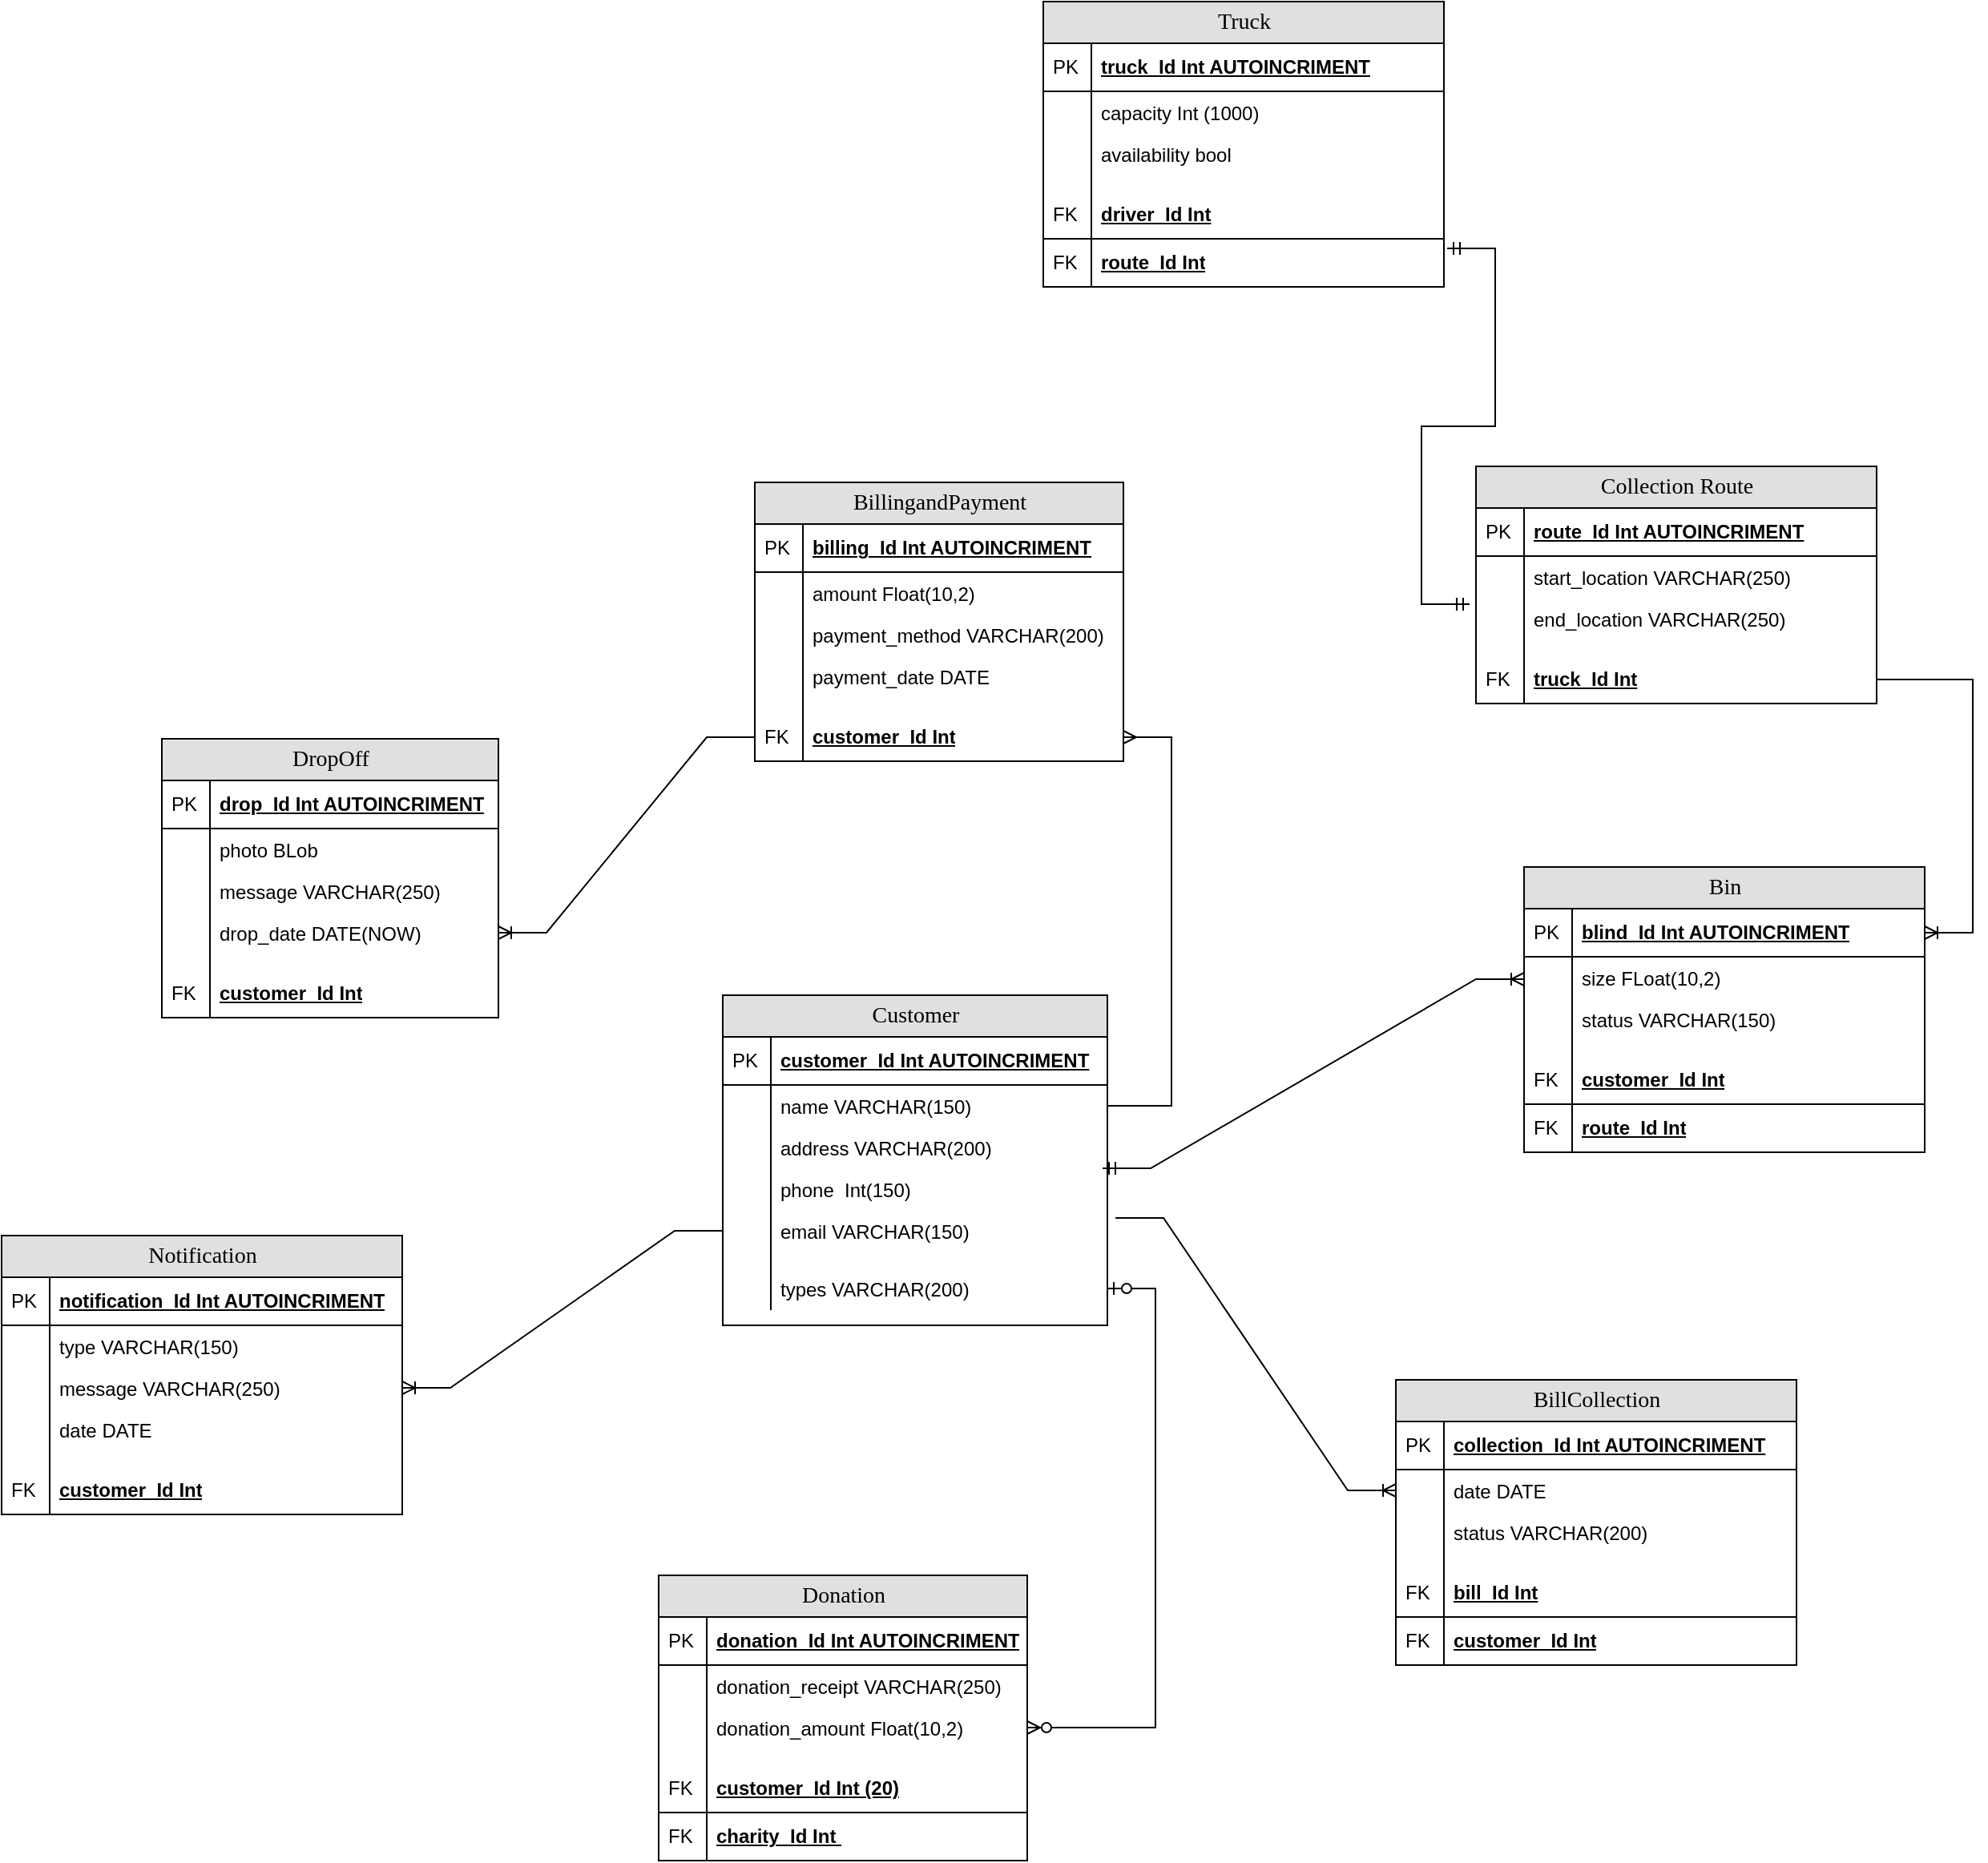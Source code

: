 <mxfile version="24.5.5" type="github">
  <diagram name="Page-1" id="e56a1550-8fbb-45ad-956c-1786394a9013">
    <mxGraphModel dx="552" dy="1240" grid="1" gridSize="10" guides="1" tooltips="1" connect="1" arrows="1" fold="1" page="1" pageScale="1" pageWidth="1100" pageHeight="850" background="none" math="0" shadow="0">
      <root>
        <mxCell id="0" />
        <mxCell id="1" parent="0" />
        <mxCell id="2e49270ec7c68f3f-8" value="Donation" style="swimlane;html=1;fontStyle=0;childLayout=stackLayout;horizontal=1;startSize=26;fillColor=#e0e0e0;horizontalStack=0;resizeParent=1;resizeLast=0;collapsible=1;marginBottom=0;swimlaneFillColor=#ffffff;align=center;rounded=0;shadow=0;comic=0;labelBackgroundColor=none;strokeWidth=1;fontFamily=Verdana;fontSize=14;swimlaneLine=1;" parent="1" vertex="1">
          <mxGeometry x="1140" y="512" width="230" height="178" as="geometry" />
        </mxCell>
        <mxCell id="2e49270ec7c68f3f-9" value="donation_Id Int AUTOINCRIMENT" style="shape=partialRectangle;top=0;left=0;right=0;bottom=1;html=1;align=left;verticalAlign=middle;fillColor=none;spacingLeft=34;spacingRight=4;whiteSpace=wrap;overflow=hidden;rotatable=0;points=[[0,0.5],[1,0.5]];portConstraint=eastwest;dropTarget=0;fontStyle=5;" parent="2e49270ec7c68f3f-8" vertex="1">
          <mxGeometry y="26" width="230" height="30" as="geometry" />
        </mxCell>
        <mxCell id="2e49270ec7c68f3f-10" value="PK" style="shape=partialRectangle;top=0;left=0;bottom=0;html=1;fillColor=none;align=left;verticalAlign=middle;spacingLeft=4;spacingRight=4;whiteSpace=wrap;overflow=hidden;rotatable=0;points=[];portConstraint=eastwest;part=1;" parent="2e49270ec7c68f3f-9" vertex="1" connectable="0">
          <mxGeometry width="30" height="30" as="geometry" />
        </mxCell>
        <mxCell id="2e49270ec7c68f3f-11" value="donation_receipt VARCHAR(250)" style="shape=partialRectangle;top=0;left=0;right=0;bottom=0;html=1;align=left;verticalAlign=top;fillColor=none;spacingLeft=34;spacingRight=4;whiteSpace=wrap;overflow=hidden;rotatable=0;points=[[0,0.5],[1,0.5]];portConstraint=eastwest;dropTarget=0;" parent="2e49270ec7c68f3f-8" vertex="1">
          <mxGeometry y="56" width="230" height="26" as="geometry" />
        </mxCell>
        <mxCell id="2e49270ec7c68f3f-12" value="" style="shape=partialRectangle;top=0;left=0;bottom=0;html=1;fillColor=none;align=left;verticalAlign=top;spacingLeft=4;spacingRight=4;whiteSpace=wrap;overflow=hidden;rotatable=0;points=[];portConstraint=eastwest;part=1;" parent="2e49270ec7c68f3f-11" vertex="1" connectable="0">
          <mxGeometry width="30" height="26" as="geometry" />
        </mxCell>
        <mxCell id="2e49270ec7c68f3f-13" value="donation_amount Float(10,2)" style="shape=partialRectangle;top=0;left=0;right=0;bottom=0;html=1;align=left;verticalAlign=top;fillColor=none;spacingLeft=34;spacingRight=4;whiteSpace=wrap;overflow=hidden;rotatable=0;points=[[0,0.5],[1,0.5]];portConstraint=eastwest;dropTarget=0;" parent="2e49270ec7c68f3f-8" vertex="1">
          <mxGeometry y="82" width="230" height="26" as="geometry" />
        </mxCell>
        <mxCell id="2e49270ec7c68f3f-14" value="" style="shape=partialRectangle;top=0;left=0;bottom=0;html=1;fillColor=none;align=left;verticalAlign=top;spacingLeft=4;spacingRight=4;whiteSpace=wrap;overflow=hidden;rotatable=0;points=[];portConstraint=eastwest;part=1;" parent="2e49270ec7c68f3f-13" vertex="1" connectable="0">
          <mxGeometry width="30" height="26" as="geometry" />
        </mxCell>
        <mxCell id="2e49270ec7c68f3f-17" value="" style="shape=partialRectangle;top=0;left=0;right=0;bottom=0;html=1;align=left;verticalAlign=top;fillColor=none;spacingLeft=34;spacingRight=4;whiteSpace=wrap;overflow=hidden;rotatable=0;points=[[0,0.5],[1,0.5]];portConstraint=eastwest;dropTarget=0;" parent="2e49270ec7c68f3f-8" vertex="1">
          <mxGeometry y="108" width="230" height="10" as="geometry" />
        </mxCell>
        <mxCell id="2e49270ec7c68f3f-18" value="" style="shape=partialRectangle;top=0;left=0;bottom=0;html=1;fillColor=none;align=left;verticalAlign=top;spacingLeft=4;spacingRight=4;whiteSpace=wrap;overflow=hidden;rotatable=0;points=[];portConstraint=eastwest;part=1;" parent="2e49270ec7c68f3f-17" vertex="1" connectable="0">
          <mxGeometry width="30" height="10" as="geometry" />
        </mxCell>
        <mxCell id="yM8S6Dph4zKpKta7Ny1I-1" value="customer_Id Int (20)" style="shape=partialRectangle;top=0;left=0;right=0;bottom=1;html=1;align=left;verticalAlign=middle;fillColor=none;spacingLeft=34;spacingRight=4;whiteSpace=wrap;overflow=hidden;rotatable=0;points=[[0,0.5],[1,0.5]];portConstraint=eastwest;dropTarget=0;fontStyle=5;" parent="2e49270ec7c68f3f-8" vertex="1">
          <mxGeometry y="118" width="230" height="30" as="geometry" />
        </mxCell>
        <mxCell id="yM8S6Dph4zKpKta7Ny1I-2" value="FK" style="shape=partialRectangle;top=0;left=0;bottom=0;html=1;fillColor=none;align=left;verticalAlign=middle;spacingLeft=4;spacingRight=4;whiteSpace=wrap;overflow=hidden;rotatable=0;points=[];portConstraint=eastwest;part=1;" parent="yM8S6Dph4zKpKta7Ny1I-1" vertex="1" connectable="0">
          <mxGeometry width="30" height="30" as="geometry" />
        </mxCell>
        <mxCell id="yM8S6Dph4zKpKta7Ny1I-3" value="charity_Id Int&amp;nbsp;" style="shape=partialRectangle;top=0;left=0;right=0;bottom=1;html=1;align=left;verticalAlign=middle;fillColor=none;spacingLeft=34;spacingRight=4;whiteSpace=wrap;overflow=hidden;rotatable=0;points=[[0,0.5],[1,0.5]];portConstraint=eastwest;dropTarget=0;fontStyle=5;" parent="2e49270ec7c68f3f-8" vertex="1">
          <mxGeometry y="148" width="230" height="30" as="geometry" />
        </mxCell>
        <mxCell id="yM8S6Dph4zKpKta7Ny1I-4" value="FK" style="shape=partialRectangle;top=0;left=0;bottom=0;html=1;fillColor=none;align=left;verticalAlign=middle;spacingLeft=4;spacingRight=4;whiteSpace=wrap;overflow=hidden;rotatable=0;points=[];portConstraint=eastwest;part=1;" parent="yM8S6Dph4zKpKta7Ny1I-3" vertex="1" connectable="0">
          <mxGeometry width="30" height="30" as="geometry" />
        </mxCell>
        <mxCell id="yM8S6Dph4zKpKta7Ny1I-20" value="Customer" style="swimlane;html=1;fontStyle=0;childLayout=stackLayout;horizontal=1;startSize=26;fillColor=#e0e0e0;horizontalStack=0;resizeParent=1;resizeLast=0;collapsible=1;marginBottom=0;swimlaneFillColor=#ffffff;align=center;rounded=0;shadow=0;comic=0;labelBackgroundColor=none;strokeWidth=1;fontFamily=Verdana;fontSize=14;swimlaneLine=1;" parent="1" vertex="1">
          <mxGeometry x="1180" y="150" width="240" height="206" as="geometry" />
        </mxCell>
        <mxCell id="yM8S6Dph4zKpKta7Ny1I-21" value="customer_Id Int AUTOINCRIMENT" style="shape=partialRectangle;top=0;left=0;right=0;bottom=1;html=1;align=left;verticalAlign=middle;fillColor=none;spacingLeft=34;spacingRight=4;whiteSpace=wrap;overflow=hidden;rotatable=0;points=[[0,0.5],[1,0.5]];portConstraint=eastwest;dropTarget=0;fontStyle=5;" parent="yM8S6Dph4zKpKta7Ny1I-20" vertex="1">
          <mxGeometry y="26" width="240" height="30" as="geometry" />
        </mxCell>
        <mxCell id="yM8S6Dph4zKpKta7Ny1I-22" value="PK" style="shape=partialRectangle;top=0;left=0;bottom=0;html=1;fillColor=none;align=left;verticalAlign=middle;spacingLeft=4;spacingRight=4;whiteSpace=wrap;overflow=hidden;rotatable=0;points=[];portConstraint=eastwest;part=1;" parent="yM8S6Dph4zKpKta7Ny1I-21" vertex="1" connectable="0">
          <mxGeometry width="30" height="30" as="geometry" />
        </mxCell>
        <mxCell id="yM8S6Dph4zKpKta7Ny1I-23" value="name VARCHAR(150)" style="shape=partialRectangle;top=0;left=0;right=0;bottom=0;html=1;align=left;verticalAlign=top;fillColor=none;spacingLeft=34;spacingRight=4;whiteSpace=wrap;overflow=hidden;rotatable=0;points=[[0,0.5],[1,0.5]];portConstraint=eastwest;dropTarget=0;" parent="yM8S6Dph4zKpKta7Ny1I-20" vertex="1">
          <mxGeometry y="56" width="240" height="26" as="geometry" />
        </mxCell>
        <mxCell id="yM8S6Dph4zKpKta7Ny1I-24" value="" style="shape=partialRectangle;top=0;left=0;bottom=0;html=1;fillColor=none;align=left;verticalAlign=top;spacingLeft=4;spacingRight=4;whiteSpace=wrap;overflow=hidden;rotatable=0;points=[];portConstraint=eastwest;part=1;" parent="yM8S6Dph4zKpKta7Ny1I-23" vertex="1" connectable="0">
          <mxGeometry width="30" height="26" as="geometry" />
        </mxCell>
        <mxCell id="yM8S6Dph4zKpKta7Ny1I-25" value="address VARCHAR(200)" style="shape=partialRectangle;top=0;left=0;right=0;bottom=0;html=1;align=left;verticalAlign=top;fillColor=none;spacingLeft=34;spacingRight=4;whiteSpace=wrap;overflow=hidden;rotatable=0;points=[[0,0.5],[1,0.5]];portConstraint=eastwest;dropTarget=0;" parent="yM8S6Dph4zKpKta7Ny1I-20" vertex="1">
          <mxGeometry y="82" width="240" height="26" as="geometry" />
        </mxCell>
        <mxCell id="yM8S6Dph4zKpKta7Ny1I-26" value="" style="shape=partialRectangle;top=0;left=0;bottom=0;html=1;fillColor=none;align=left;verticalAlign=top;spacingLeft=4;spacingRight=4;whiteSpace=wrap;overflow=hidden;rotatable=0;points=[];portConstraint=eastwest;part=1;" parent="yM8S6Dph4zKpKta7Ny1I-25" vertex="1" connectable="0">
          <mxGeometry width="30" height="26" as="geometry" />
        </mxCell>
        <mxCell id="yM8S6Dph4zKpKta7Ny1I-33" value="phone&amp;nbsp; Int(150)" style="shape=partialRectangle;top=0;left=0;right=0;bottom=0;html=1;align=left;verticalAlign=top;fillColor=none;spacingLeft=34;spacingRight=4;whiteSpace=wrap;overflow=hidden;rotatable=0;points=[[0,0.5],[1,0.5]];portConstraint=eastwest;dropTarget=0;" parent="yM8S6Dph4zKpKta7Ny1I-20" vertex="1">
          <mxGeometry y="108" width="240" height="26" as="geometry" />
        </mxCell>
        <mxCell id="yM8S6Dph4zKpKta7Ny1I-34" value="" style="shape=partialRectangle;top=0;left=0;bottom=0;html=1;fillColor=none;align=left;verticalAlign=top;spacingLeft=4;spacingRight=4;whiteSpace=wrap;overflow=hidden;rotatable=0;points=[];portConstraint=eastwest;part=1;" parent="yM8S6Dph4zKpKta7Ny1I-33" vertex="1" connectable="0">
          <mxGeometry width="30" height="26" as="geometry" />
        </mxCell>
        <mxCell id="yM8S6Dph4zKpKta7Ny1I-35" value="email VARCHAR(150)" style="shape=partialRectangle;top=0;left=0;right=0;bottom=0;html=1;align=left;verticalAlign=top;fillColor=none;spacingLeft=34;spacingRight=4;whiteSpace=wrap;overflow=hidden;rotatable=0;points=[[0,0.5],[1,0.5]];portConstraint=eastwest;dropTarget=0;" parent="yM8S6Dph4zKpKta7Ny1I-20" vertex="1">
          <mxGeometry y="134" width="240" height="26" as="geometry" />
        </mxCell>
        <mxCell id="yM8S6Dph4zKpKta7Ny1I-36" value="" style="shape=partialRectangle;top=0;left=0;bottom=0;html=1;fillColor=none;align=left;verticalAlign=top;spacingLeft=4;spacingRight=4;whiteSpace=wrap;overflow=hidden;rotatable=0;points=[];portConstraint=eastwest;part=1;" parent="yM8S6Dph4zKpKta7Ny1I-35" vertex="1" connectable="0">
          <mxGeometry width="30" height="26" as="geometry" />
        </mxCell>
        <mxCell id="yM8S6Dph4zKpKta7Ny1I-27" value="" style="shape=partialRectangle;top=0;left=0;right=0;bottom=0;html=1;align=left;verticalAlign=top;fillColor=none;spacingLeft=34;spacingRight=4;whiteSpace=wrap;overflow=hidden;rotatable=0;points=[[0,0.5],[1,0.5]];portConstraint=eastwest;dropTarget=0;" parent="yM8S6Dph4zKpKta7Ny1I-20" vertex="1">
          <mxGeometry y="160" width="240" height="10" as="geometry" />
        </mxCell>
        <mxCell id="yM8S6Dph4zKpKta7Ny1I-28" value="" style="shape=partialRectangle;top=0;left=0;bottom=0;html=1;fillColor=none;align=left;verticalAlign=top;spacingLeft=4;spacingRight=4;whiteSpace=wrap;overflow=hidden;rotatable=0;points=[];portConstraint=eastwest;part=1;" parent="yM8S6Dph4zKpKta7Ny1I-27" vertex="1" connectable="0">
          <mxGeometry width="30" height="10" as="geometry" />
        </mxCell>
        <mxCell id="yM8S6Dph4zKpKta7Ny1I-37" value="types VARCHAR(200)" style="shape=partialRectangle;top=0;left=0;right=0;bottom=0;html=1;align=left;verticalAlign=top;fillColor=none;spacingLeft=34;spacingRight=4;whiteSpace=wrap;overflow=hidden;rotatable=0;points=[[0,0.5],[1,0.5]];portConstraint=eastwest;dropTarget=0;" parent="yM8S6Dph4zKpKta7Ny1I-20" vertex="1">
          <mxGeometry y="170" width="240" height="26" as="geometry" />
        </mxCell>
        <mxCell id="yM8S6Dph4zKpKta7Ny1I-38" value="" style="shape=partialRectangle;top=0;left=0;bottom=0;html=1;fillColor=none;align=left;verticalAlign=top;spacingLeft=4;spacingRight=4;whiteSpace=wrap;overflow=hidden;rotatable=0;points=[];portConstraint=eastwest;part=1;" parent="yM8S6Dph4zKpKta7Ny1I-37" vertex="1" connectable="0">
          <mxGeometry width="30" height="26" as="geometry" />
        </mxCell>
        <mxCell id="yM8S6Dph4zKpKta7Ny1I-39" value="Collection Route" style="swimlane;html=1;fontStyle=0;childLayout=stackLayout;horizontal=1;startSize=26;fillColor=#e0e0e0;horizontalStack=0;resizeParent=1;resizeLast=0;collapsible=1;marginBottom=0;swimlaneFillColor=#ffffff;align=center;rounded=0;shadow=0;comic=0;labelBackgroundColor=none;strokeWidth=1;fontFamily=Verdana;fontSize=14;swimlaneLine=1;" parent="1" vertex="1">
          <mxGeometry x="1650" y="-180" width="250" height="148" as="geometry" />
        </mxCell>
        <mxCell id="yM8S6Dph4zKpKta7Ny1I-40" value="route_Id Int AUTOINCRIMENT" style="shape=partialRectangle;top=0;left=0;right=0;bottom=1;html=1;align=left;verticalAlign=middle;fillColor=none;spacingLeft=34;spacingRight=4;whiteSpace=wrap;overflow=hidden;rotatable=0;points=[[0,0.5],[1,0.5]];portConstraint=eastwest;dropTarget=0;fontStyle=5;" parent="yM8S6Dph4zKpKta7Ny1I-39" vertex="1">
          <mxGeometry y="26" width="250" height="30" as="geometry" />
        </mxCell>
        <mxCell id="yM8S6Dph4zKpKta7Ny1I-41" value="PK" style="shape=partialRectangle;top=0;left=0;bottom=0;html=1;fillColor=none;align=left;verticalAlign=middle;spacingLeft=4;spacingRight=4;whiteSpace=wrap;overflow=hidden;rotatable=0;points=[];portConstraint=eastwest;part=1;" parent="yM8S6Dph4zKpKta7Ny1I-40" vertex="1" connectable="0">
          <mxGeometry width="30" height="30" as="geometry" />
        </mxCell>
        <mxCell id="yM8S6Dph4zKpKta7Ny1I-42" value="start_location VARCHAR(250)" style="shape=partialRectangle;top=0;left=0;right=0;bottom=0;html=1;align=left;verticalAlign=top;fillColor=none;spacingLeft=34;spacingRight=4;whiteSpace=wrap;overflow=hidden;rotatable=0;points=[[0,0.5],[1,0.5]];portConstraint=eastwest;dropTarget=0;" parent="yM8S6Dph4zKpKta7Ny1I-39" vertex="1">
          <mxGeometry y="56" width="250" height="26" as="geometry" />
        </mxCell>
        <mxCell id="yM8S6Dph4zKpKta7Ny1I-43" value="" style="shape=partialRectangle;top=0;left=0;bottom=0;html=1;fillColor=none;align=left;verticalAlign=top;spacingLeft=4;spacingRight=4;whiteSpace=wrap;overflow=hidden;rotatable=0;points=[];portConstraint=eastwest;part=1;" parent="yM8S6Dph4zKpKta7Ny1I-42" vertex="1" connectable="0">
          <mxGeometry width="30" height="26" as="geometry" />
        </mxCell>
        <mxCell id="yM8S6Dph4zKpKta7Ny1I-44" value="end_location VARCHAR(250)" style="shape=partialRectangle;top=0;left=0;right=0;bottom=0;html=1;align=left;verticalAlign=top;fillColor=none;spacingLeft=34;spacingRight=4;whiteSpace=wrap;overflow=hidden;rotatable=0;points=[[0,0.5],[1,0.5]];portConstraint=eastwest;dropTarget=0;" parent="yM8S6Dph4zKpKta7Ny1I-39" vertex="1">
          <mxGeometry y="82" width="250" height="26" as="geometry" />
        </mxCell>
        <mxCell id="yM8S6Dph4zKpKta7Ny1I-45" value="" style="shape=partialRectangle;top=0;left=0;bottom=0;html=1;fillColor=none;align=left;verticalAlign=top;spacingLeft=4;spacingRight=4;whiteSpace=wrap;overflow=hidden;rotatable=0;points=[];portConstraint=eastwest;part=1;" parent="yM8S6Dph4zKpKta7Ny1I-44" vertex="1" connectable="0">
          <mxGeometry width="30" height="26" as="geometry" />
        </mxCell>
        <mxCell id="yM8S6Dph4zKpKta7Ny1I-50" value="" style="shape=partialRectangle;top=0;left=0;right=0;bottom=0;html=1;align=left;verticalAlign=top;fillColor=none;spacingLeft=34;spacingRight=4;whiteSpace=wrap;overflow=hidden;rotatable=0;points=[[0,0.5],[1,0.5]];portConstraint=eastwest;dropTarget=0;" parent="yM8S6Dph4zKpKta7Ny1I-39" vertex="1">
          <mxGeometry y="108" width="250" height="10" as="geometry" />
        </mxCell>
        <mxCell id="yM8S6Dph4zKpKta7Ny1I-51" value="" style="shape=partialRectangle;top=0;left=0;bottom=0;html=1;fillColor=none;align=left;verticalAlign=top;spacingLeft=4;spacingRight=4;whiteSpace=wrap;overflow=hidden;rotatable=0;points=[];portConstraint=eastwest;part=1;" parent="yM8S6Dph4zKpKta7Ny1I-50" vertex="1" connectable="0">
          <mxGeometry width="30" height="10" as="geometry" />
        </mxCell>
        <mxCell id="yM8S6Dph4zKpKta7Ny1I-54" value="truck_Id Int" style="shape=partialRectangle;top=0;left=0;right=0;bottom=1;html=1;align=left;verticalAlign=middle;fillColor=none;spacingLeft=34;spacingRight=4;whiteSpace=wrap;overflow=hidden;rotatable=0;points=[[0,0.5],[1,0.5]];portConstraint=eastwest;dropTarget=0;fontStyle=5;" parent="yM8S6Dph4zKpKta7Ny1I-39" vertex="1">
          <mxGeometry y="118" width="250" height="30" as="geometry" />
        </mxCell>
        <mxCell id="yM8S6Dph4zKpKta7Ny1I-55" value="FK" style="shape=partialRectangle;top=0;left=0;bottom=0;html=1;fillColor=none;align=left;verticalAlign=middle;spacingLeft=4;spacingRight=4;whiteSpace=wrap;overflow=hidden;rotatable=0;points=[];portConstraint=eastwest;part=1;" parent="yM8S6Dph4zKpKta7Ny1I-54" vertex="1" connectable="0">
          <mxGeometry width="30" height="30" as="geometry" />
        </mxCell>
        <mxCell id="yM8S6Dph4zKpKta7Ny1I-56" value="Truck" style="swimlane;html=1;fontStyle=0;childLayout=stackLayout;horizontal=1;startSize=26;fillColor=#e0e0e0;horizontalStack=0;resizeParent=1;resizeLast=0;collapsible=1;marginBottom=0;swimlaneFillColor=#ffffff;align=center;rounded=0;shadow=0;comic=0;labelBackgroundColor=none;strokeWidth=1;fontFamily=Verdana;fontSize=14;swimlaneLine=1;" parent="1" vertex="1">
          <mxGeometry x="1380" y="-470" width="250" height="178" as="geometry" />
        </mxCell>
        <mxCell id="yM8S6Dph4zKpKta7Ny1I-57" value="truck_Id Int AUTOINCRIMENT" style="shape=partialRectangle;top=0;left=0;right=0;bottom=1;html=1;align=left;verticalAlign=middle;fillColor=none;spacingLeft=34;spacingRight=4;whiteSpace=wrap;overflow=hidden;rotatable=0;points=[[0,0.5],[1,0.5]];portConstraint=eastwest;dropTarget=0;fontStyle=5;" parent="yM8S6Dph4zKpKta7Ny1I-56" vertex="1">
          <mxGeometry y="26" width="250" height="30" as="geometry" />
        </mxCell>
        <mxCell id="yM8S6Dph4zKpKta7Ny1I-58" value="PK" style="shape=partialRectangle;top=0;left=0;bottom=0;html=1;fillColor=none;align=left;verticalAlign=middle;spacingLeft=4;spacingRight=4;whiteSpace=wrap;overflow=hidden;rotatable=0;points=[];portConstraint=eastwest;part=1;" parent="yM8S6Dph4zKpKta7Ny1I-57" vertex="1" connectable="0">
          <mxGeometry width="30" height="30" as="geometry" />
        </mxCell>
        <mxCell id="yM8S6Dph4zKpKta7Ny1I-59" value="capacity Int (1000)" style="shape=partialRectangle;top=0;left=0;right=0;bottom=0;html=1;align=left;verticalAlign=top;fillColor=none;spacingLeft=34;spacingRight=4;whiteSpace=wrap;overflow=hidden;rotatable=0;points=[[0,0.5],[1,0.5]];portConstraint=eastwest;dropTarget=0;" parent="yM8S6Dph4zKpKta7Ny1I-56" vertex="1">
          <mxGeometry y="56" width="250" height="26" as="geometry" />
        </mxCell>
        <mxCell id="yM8S6Dph4zKpKta7Ny1I-60" value="" style="shape=partialRectangle;top=0;left=0;bottom=0;html=1;fillColor=none;align=left;verticalAlign=top;spacingLeft=4;spacingRight=4;whiteSpace=wrap;overflow=hidden;rotatable=0;points=[];portConstraint=eastwest;part=1;" parent="yM8S6Dph4zKpKta7Ny1I-59" vertex="1" connectable="0">
          <mxGeometry width="30" height="26" as="geometry" />
        </mxCell>
        <mxCell id="yM8S6Dph4zKpKta7Ny1I-61" value="availability bool" style="shape=partialRectangle;top=0;left=0;right=0;bottom=0;html=1;align=left;verticalAlign=top;fillColor=none;spacingLeft=34;spacingRight=4;whiteSpace=wrap;overflow=hidden;rotatable=0;points=[[0,0.5],[1,0.5]];portConstraint=eastwest;dropTarget=0;" parent="yM8S6Dph4zKpKta7Ny1I-56" vertex="1">
          <mxGeometry y="82" width="250" height="26" as="geometry" />
        </mxCell>
        <mxCell id="yM8S6Dph4zKpKta7Ny1I-62" value="" style="shape=partialRectangle;top=0;left=0;bottom=0;html=1;fillColor=none;align=left;verticalAlign=top;spacingLeft=4;spacingRight=4;whiteSpace=wrap;overflow=hidden;rotatable=0;points=[];portConstraint=eastwest;part=1;" parent="yM8S6Dph4zKpKta7Ny1I-61" vertex="1" connectable="0">
          <mxGeometry width="30" height="26" as="geometry" />
        </mxCell>
        <mxCell id="yM8S6Dph4zKpKta7Ny1I-67" value="" style="shape=partialRectangle;top=0;left=0;right=0;bottom=0;html=1;align=left;verticalAlign=top;fillColor=none;spacingLeft=34;spacingRight=4;whiteSpace=wrap;overflow=hidden;rotatable=0;points=[[0,0.5],[1,0.5]];portConstraint=eastwest;dropTarget=0;" parent="yM8S6Dph4zKpKta7Ny1I-56" vertex="1">
          <mxGeometry y="108" width="250" height="10" as="geometry" />
        </mxCell>
        <mxCell id="yM8S6Dph4zKpKta7Ny1I-68" value="" style="shape=partialRectangle;top=0;left=0;bottom=0;html=1;fillColor=none;align=left;verticalAlign=top;spacingLeft=4;spacingRight=4;whiteSpace=wrap;overflow=hidden;rotatable=0;points=[];portConstraint=eastwest;part=1;" parent="yM8S6Dph4zKpKta7Ny1I-67" vertex="1" connectable="0">
          <mxGeometry width="30" height="10" as="geometry" />
        </mxCell>
        <mxCell id="yM8S6Dph4zKpKta7Ny1I-71" value="driver_Id Int" style="shape=partialRectangle;top=0;left=0;right=0;bottom=1;html=1;align=left;verticalAlign=middle;fillColor=none;spacingLeft=34;spacingRight=4;whiteSpace=wrap;overflow=hidden;rotatable=0;points=[[0,0.5],[1,0.5]];portConstraint=eastwest;dropTarget=0;fontStyle=5;" parent="yM8S6Dph4zKpKta7Ny1I-56" vertex="1">
          <mxGeometry y="118" width="250" height="30" as="geometry" />
        </mxCell>
        <mxCell id="yM8S6Dph4zKpKta7Ny1I-72" value="FK" style="shape=partialRectangle;top=0;left=0;bottom=0;html=1;fillColor=none;align=left;verticalAlign=middle;spacingLeft=4;spacingRight=4;whiteSpace=wrap;overflow=hidden;rotatable=0;points=[];portConstraint=eastwest;part=1;" parent="yM8S6Dph4zKpKta7Ny1I-71" vertex="1" connectable="0">
          <mxGeometry width="30" height="30" as="geometry" />
        </mxCell>
        <mxCell id="yM8S6Dph4zKpKta7Ny1I-73" value="route_Id Int" style="shape=partialRectangle;top=0;left=0;right=0;bottom=1;html=1;align=left;verticalAlign=middle;fillColor=none;spacingLeft=34;spacingRight=4;whiteSpace=wrap;overflow=hidden;rotatable=0;points=[[0,0.5],[1,0.5]];portConstraint=eastwest;dropTarget=0;fontStyle=5;" parent="yM8S6Dph4zKpKta7Ny1I-56" vertex="1">
          <mxGeometry y="148" width="250" height="30" as="geometry" />
        </mxCell>
        <mxCell id="yM8S6Dph4zKpKta7Ny1I-74" value="FK" style="shape=partialRectangle;top=0;left=0;bottom=0;html=1;fillColor=none;align=left;verticalAlign=middle;spacingLeft=4;spacingRight=4;whiteSpace=wrap;overflow=hidden;rotatable=0;points=[];portConstraint=eastwest;part=1;" parent="yM8S6Dph4zKpKta7Ny1I-73" vertex="1" connectable="0">
          <mxGeometry width="30" height="30" as="geometry" />
        </mxCell>
        <mxCell id="yM8S6Dph4zKpKta7Ny1I-75" value="DropOff" style="swimlane;html=1;fontStyle=0;childLayout=stackLayout;horizontal=1;startSize=26;fillColor=#e0e0e0;horizontalStack=0;resizeParent=1;resizeLast=0;collapsible=1;marginBottom=0;swimlaneFillColor=#ffffff;align=center;rounded=0;shadow=0;comic=0;labelBackgroundColor=none;strokeWidth=1;fontFamily=Verdana;fontSize=14;swimlaneLine=1;" parent="1" vertex="1">
          <mxGeometry x="830" y="-10" width="210" height="174" as="geometry" />
        </mxCell>
        <mxCell id="yM8S6Dph4zKpKta7Ny1I-76" value="drop_Id Int AUTOINCRIMENT" style="shape=partialRectangle;top=0;left=0;right=0;bottom=1;html=1;align=left;verticalAlign=middle;fillColor=none;spacingLeft=34;spacingRight=4;whiteSpace=wrap;overflow=hidden;rotatable=0;points=[[0,0.5],[1,0.5]];portConstraint=eastwest;dropTarget=0;fontStyle=5;" parent="yM8S6Dph4zKpKta7Ny1I-75" vertex="1">
          <mxGeometry y="26" width="210" height="30" as="geometry" />
        </mxCell>
        <mxCell id="yM8S6Dph4zKpKta7Ny1I-77" value="PK" style="shape=partialRectangle;top=0;left=0;bottom=0;html=1;fillColor=none;align=left;verticalAlign=middle;spacingLeft=4;spacingRight=4;whiteSpace=wrap;overflow=hidden;rotatable=0;points=[];portConstraint=eastwest;part=1;" parent="yM8S6Dph4zKpKta7Ny1I-76" vertex="1" connectable="0">
          <mxGeometry width="30" height="30" as="geometry" />
        </mxCell>
        <mxCell id="yM8S6Dph4zKpKta7Ny1I-78" value="photo BLob" style="shape=partialRectangle;top=0;left=0;right=0;bottom=0;html=1;align=left;verticalAlign=top;fillColor=none;spacingLeft=34;spacingRight=4;whiteSpace=wrap;overflow=hidden;rotatable=0;points=[[0,0.5],[1,0.5]];portConstraint=eastwest;dropTarget=0;" parent="yM8S6Dph4zKpKta7Ny1I-75" vertex="1">
          <mxGeometry y="56" width="210" height="26" as="geometry" />
        </mxCell>
        <mxCell id="yM8S6Dph4zKpKta7Ny1I-79" value="" style="shape=partialRectangle;top=0;left=0;bottom=0;html=1;fillColor=none;align=left;verticalAlign=top;spacingLeft=4;spacingRight=4;whiteSpace=wrap;overflow=hidden;rotatable=0;points=[];portConstraint=eastwest;part=1;" parent="yM8S6Dph4zKpKta7Ny1I-78" vertex="1" connectable="0">
          <mxGeometry width="30" height="26" as="geometry" />
        </mxCell>
        <mxCell id="yM8S6Dph4zKpKta7Ny1I-80" value="message VARCHAR(250)" style="shape=partialRectangle;top=0;left=0;right=0;bottom=0;html=1;align=left;verticalAlign=top;fillColor=none;spacingLeft=34;spacingRight=4;whiteSpace=wrap;overflow=hidden;rotatable=0;points=[[0,0.5],[1,0.5]];portConstraint=eastwest;dropTarget=0;" parent="yM8S6Dph4zKpKta7Ny1I-75" vertex="1">
          <mxGeometry y="82" width="210" height="26" as="geometry" />
        </mxCell>
        <mxCell id="yM8S6Dph4zKpKta7Ny1I-81" value="" style="shape=partialRectangle;top=0;left=0;bottom=0;html=1;fillColor=none;align=left;verticalAlign=top;spacingLeft=4;spacingRight=4;whiteSpace=wrap;overflow=hidden;rotatable=0;points=[];portConstraint=eastwest;part=1;" parent="yM8S6Dph4zKpKta7Ny1I-80" vertex="1" connectable="0">
          <mxGeometry width="30" height="26" as="geometry" />
        </mxCell>
        <mxCell id="yM8S6Dph4zKpKta7Ny1I-88" value="drop_date DATE(NOW)" style="shape=partialRectangle;top=0;left=0;right=0;bottom=0;html=1;align=left;verticalAlign=top;fillColor=none;spacingLeft=34;spacingRight=4;whiteSpace=wrap;overflow=hidden;rotatable=0;points=[[0,0.5],[1,0.5]];portConstraint=eastwest;dropTarget=0;" parent="yM8S6Dph4zKpKta7Ny1I-75" vertex="1">
          <mxGeometry y="108" width="210" height="26" as="geometry" />
        </mxCell>
        <mxCell id="yM8S6Dph4zKpKta7Ny1I-89" value="" style="shape=partialRectangle;top=0;left=0;bottom=0;html=1;fillColor=none;align=left;verticalAlign=top;spacingLeft=4;spacingRight=4;whiteSpace=wrap;overflow=hidden;rotatable=0;points=[];portConstraint=eastwest;part=1;" parent="yM8S6Dph4zKpKta7Ny1I-88" vertex="1" connectable="0">
          <mxGeometry width="30" height="26" as="geometry" />
        </mxCell>
        <mxCell id="yM8S6Dph4zKpKta7Ny1I-82" value="" style="shape=partialRectangle;top=0;left=0;right=0;bottom=0;html=1;align=left;verticalAlign=top;fillColor=none;spacingLeft=34;spacingRight=4;whiteSpace=wrap;overflow=hidden;rotatable=0;points=[[0,0.5],[1,0.5]];portConstraint=eastwest;dropTarget=0;" parent="yM8S6Dph4zKpKta7Ny1I-75" vertex="1">
          <mxGeometry y="134" width="210" height="10" as="geometry" />
        </mxCell>
        <mxCell id="yM8S6Dph4zKpKta7Ny1I-83" value="" style="shape=partialRectangle;top=0;left=0;bottom=0;html=1;fillColor=none;align=left;verticalAlign=top;spacingLeft=4;spacingRight=4;whiteSpace=wrap;overflow=hidden;rotatable=0;points=[];portConstraint=eastwest;part=1;" parent="yM8S6Dph4zKpKta7Ny1I-82" vertex="1" connectable="0">
          <mxGeometry width="30" height="10" as="geometry" />
        </mxCell>
        <mxCell id="yM8S6Dph4zKpKta7Ny1I-84" value="customer_Id Int" style="shape=partialRectangle;top=0;left=0;right=0;bottom=1;html=1;align=left;verticalAlign=middle;fillColor=none;spacingLeft=34;spacingRight=4;whiteSpace=wrap;overflow=hidden;rotatable=0;points=[[0,0.5],[1,0.5]];portConstraint=eastwest;dropTarget=0;fontStyle=5;" parent="yM8S6Dph4zKpKta7Ny1I-75" vertex="1">
          <mxGeometry y="144" width="210" height="30" as="geometry" />
        </mxCell>
        <mxCell id="yM8S6Dph4zKpKta7Ny1I-85" value="FK" style="shape=partialRectangle;top=0;left=0;bottom=0;html=1;fillColor=none;align=left;verticalAlign=middle;spacingLeft=4;spacingRight=4;whiteSpace=wrap;overflow=hidden;rotatable=0;points=[];portConstraint=eastwest;part=1;" parent="yM8S6Dph4zKpKta7Ny1I-84" vertex="1" connectable="0">
          <mxGeometry width="30" height="30" as="geometry" />
        </mxCell>
        <mxCell id="yM8S6Dph4zKpKta7Ny1I-90" value="Bin" style="swimlane;html=1;fontStyle=0;childLayout=stackLayout;horizontal=1;startSize=26;fillColor=#e0e0e0;horizontalStack=0;resizeParent=1;resizeLast=0;collapsible=1;marginBottom=0;swimlaneFillColor=#ffffff;align=center;rounded=0;shadow=0;comic=0;labelBackgroundColor=none;strokeWidth=1;fontFamily=Verdana;fontSize=14;swimlaneLine=1;" parent="1" vertex="1">
          <mxGeometry x="1680" y="70" width="250" height="178" as="geometry" />
        </mxCell>
        <mxCell id="yM8S6Dph4zKpKta7Ny1I-91" value="blind_Id Int AUTOINCRIMENT" style="shape=partialRectangle;top=0;left=0;right=0;bottom=1;html=1;align=left;verticalAlign=middle;fillColor=none;spacingLeft=34;spacingRight=4;whiteSpace=wrap;overflow=hidden;rotatable=0;points=[[0,0.5],[1,0.5]];portConstraint=eastwest;dropTarget=0;fontStyle=5;" parent="yM8S6Dph4zKpKta7Ny1I-90" vertex="1">
          <mxGeometry y="26" width="250" height="30" as="geometry" />
        </mxCell>
        <mxCell id="yM8S6Dph4zKpKta7Ny1I-92" value="PK" style="shape=partialRectangle;top=0;left=0;bottom=0;html=1;fillColor=none;align=left;verticalAlign=middle;spacingLeft=4;spacingRight=4;whiteSpace=wrap;overflow=hidden;rotatable=0;points=[];portConstraint=eastwest;part=1;" parent="yM8S6Dph4zKpKta7Ny1I-91" vertex="1" connectable="0">
          <mxGeometry width="30" height="30" as="geometry" />
        </mxCell>
        <mxCell id="yM8S6Dph4zKpKta7Ny1I-93" value="size FLoat(10,2)" style="shape=partialRectangle;top=0;left=0;right=0;bottom=0;html=1;align=left;verticalAlign=top;fillColor=none;spacingLeft=34;spacingRight=4;whiteSpace=wrap;overflow=hidden;rotatable=0;points=[[0,0.5],[1,0.5]];portConstraint=eastwest;dropTarget=0;" parent="yM8S6Dph4zKpKta7Ny1I-90" vertex="1">
          <mxGeometry y="56" width="250" height="26" as="geometry" />
        </mxCell>
        <mxCell id="yM8S6Dph4zKpKta7Ny1I-94" value="" style="shape=partialRectangle;top=0;left=0;bottom=0;html=1;fillColor=none;align=left;verticalAlign=top;spacingLeft=4;spacingRight=4;whiteSpace=wrap;overflow=hidden;rotatable=0;points=[];portConstraint=eastwest;part=1;" parent="yM8S6Dph4zKpKta7Ny1I-93" vertex="1" connectable="0">
          <mxGeometry width="30" height="26" as="geometry" />
        </mxCell>
        <mxCell id="yM8S6Dph4zKpKta7Ny1I-95" value="status VARCHAR(150)" style="shape=partialRectangle;top=0;left=0;right=0;bottom=0;html=1;align=left;verticalAlign=top;fillColor=none;spacingLeft=34;spacingRight=4;whiteSpace=wrap;overflow=hidden;rotatable=0;points=[[0,0.5],[1,0.5]];portConstraint=eastwest;dropTarget=0;" parent="yM8S6Dph4zKpKta7Ny1I-90" vertex="1">
          <mxGeometry y="82" width="250" height="26" as="geometry" />
        </mxCell>
        <mxCell id="yM8S6Dph4zKpKta7Ny1I-96" value="" style="shape=partialRectangle;top=0;left=0;bottom=0;html=1;fillColor=none;align=left;verticalAlign=top;spacingLeft=4;spacingRight=4;whiteSpace=wrap;overflow=hidden;rotatable=0;points=[];portConstraint=eastwest;part=1;" parent="yM8S6Dph4zKpKta7Ny1I-95" vertex="1" connectable="0">
          <mxGeometry width="30" height="26" as="geometry" />
        </mxCell>
        <mxCell id="yM8S6Dph4zKpKta7Ny1I-99" value="" style="shape=partialRectangle;top=0;left=0;right=0;bottom=0;html=1;align=left;verticalAlign=top;fillColor=none;spacingLeft=34;spacingRight=4;whiteSpace=wrap;overflow=hidden;rotatable=0;points=[[0,0.5],[1,0.5]];portConstraint=eastwest;dropTarget=0;" parent="yM8S6Dph4zKpKta7Ny1I-90" vertex="1">
          <mxGeometry y="108" width="250" height="10" as="geometry" />
        </mxCell>
        <mxCell id="yM8S6Dph4zKpKta7Ny1I-100" value="" style="shape=partialRectangle;top=0;left=0;bottom=0;html=1;fillColor=none;align=left;verticalAlign=top;spacingLeft=4;spacingRight=4;whiteSpace=wrap;overflow=hidden;rotatable=0;points=[];portConstraint=eastwest;part=1;" parent="yM8S6Dph4zKpKta7Ny1I-99" vertex="1" connectable="0">
          <mxGeometry width="30" height="10" as="geometry" />
        </mxCell>
        <mxCell id="yM8S6Dph4zKpKta7Ny1I-101" value="customer_Id Int" style="shape=partialRectangle;top=0;left=0;right=0;bottom=1;html=1;align=left;verticalAlign=middle;fillColor=none;spacingLeft=34;spacingRight=4;whiteSpace=wrap;overflow=hidden;rotatable=0;points=[[0,0.5],[1,0.5]];portConstraint=eastwest;dropTarget=0;fontStyle=5;" parent="yM8S6Dph4zKpKta7Ny1I-90" vertex="1">
          <mxGeometry y="118" width="250" height="30" as="geometry" />
        </mxCell>
        <mxCell id="yM8S6Dph4zKpKta7Ny1I-102" value="FK" style="shape=partialRectangle;top=0;left=0;bottom=0;html=1;fillColor=none;align=left;verticalAlign=middle;spacingLeft=4;spacingRight=4;whiteSpace=wrap;overflow=hidden;rotatable=0;points=[];portConstraint=eastwest;part=1;" parent="yM8S6Dph4zKpKta7Ny1I-101" vertex="1" connectable="0">
          <mxGeometry width="30" height="30" as="geometry" />
        </mxCell>
        <mxCell id="yM8S6Dph4zKpKta7Ny1I-103" value="route_Id Int" style="shape=partialRectangle;top=0;left=0;right=0;bottom=1;html=1;align=left;verticalAlign=middle;fillColor=none;spacingLeft=34;spacingRight=4;whiteSpace=wrap;overflow=hidden;rotatable=0;points=[[0,0.5],[1,0.5]];portConstraint=eastwest;dropTarget=0;fontStyle=5;" parent="yM8S6Dph4zKpKta7Ny1I-90" vertex="1">
          <mxGeometry y="148" width="250" height="30" as="geometry" />
        </mxCell>
        <mxCell id="yM8S6Dph4zKpKta7Ny1I-104" value="FK" style="shape=partialRectangle;top=0;left=0;bottom=0;html=1;fillColor=none;align=left;verticalAlign=middle;spacingLeft=4;spacingRight=4;whiteSpace=wrap;overflow=hidden;rotatable=0;points=[];portConstraint=eastwest;part=1;" parent="yM8S6Dph4zKpKta7Ny1I-103" vertex="1" connectable="0">
          <mxGeometry width="30" height="30" as="geometry" />
        </mxCell>
        <mxCell id="yM8S6Dph4zKpKta7Ny1I-105" value="BillingandPayment" style="swimlane;html=1;fontStyle=0;childLayout=stackLayout;horizontal=1;startSize=26;fillColor=#e0e0e0;horizontalStack=0;resizeParent=1;resizeLast=0;collapsible=1;marginBottom=0;swimlaneFillColor=#ffffff;align=center;rounded=0;shadow=0;comic=0;labelBackgroundColor=none;strokeWidth=1;fontFamily=Verdana;fontSize=14;swimlaneLine=1;" parent="1" vertex="1">
          <mxGeometry x="1200" y="-170" width="230" height="174" as="geometry" />
        </mxCell>
        <mxCell id="yM8S6Dph4zKpKta7Ny1I-106" value="billing_Id Int AUTOINCRIMENT" style="shape=partialRectangle;top=0;left=0;right=0;bottom=1;html=1;align=left;verticalAlign=middle;fillColor=none;spacingLeft=34;spacingRight=4;whiteSpace=wrap;overflow=hidden;rotatable=0;points=[[0,0.5],[1,0.5]];portConstraint=eastwest;dropTarget=0;fontStyle=5;" parent="yM8S6Dph4zKpKta7Ny1I-105" vertex="1">
          <mxGeometry y="26" width="230" height="30" as="geometry" />
        </mxCell>
        <mxCell id="yM8S6Dph4zKpKta7Ny1I-107" value="PK" style="shape=partialRectangle;top=0;left=0;bottom=0;html=1;fillColor=none;align=left;verticalAlign=middle;spacingLeft=4;spacingRight=4;whiteSpace=wrap;overflow=hidden;rotatable=0;points=[];portConstraint=eastwest;part=1;" parent="yM8S6Dph4zKpKta7Ny1I-106" vertex="1" connectable="0">
          <mxGeometry width="30" height="30" as="geometry" />
        </mxCell>
        <mxCell id="yM8S6Dph4zKpKta7Ny1I-108" value="amount Float(10,2)" style="shape=partialRectangle;top=0;left=0;right=0;bottom=0;html=1;align=left;verticalAlign=top;fillColor=none;spacingLeft=34;spacingRight=4;whiteSpace=wrap;overflow=hidden;rotatable=0;points=[[0,0.5],[1,0.5]];portConstraint=eastwest;dropTarget=0;" parent="yM8S6Dph4zKpKta7Ny1I-105" vertex="1">
          <mxGeometry y="56" width="230" height="26" as="geometry" />
        </mxCell>
        <mxCell id="yM8S6Dph4zKpKta7Ny1I-109" value="" style="shape=partialRectangle;top=0;left=0;bottom=0;html=1;fillColor=none;align=left;verticalAlign=top;spacingLeft=4;spacingRight=4;whiteSpace=wrap;overflow=hidden;rotatable=0;points=[];portConstraint=eastwest;part=1;" parent="yM8S6Dph4zKpKta7Ny1I-108" vertex="1" connectable="0">
          <mxGeometry width="30" height="26" as="geometry" />
        </mxCell>
        <mxCell id="yM8S6Dph4zKpKta7Ny1I-110" value="payment_method VARCHAR(200)" style="shape=partialRectangle;top=0;left=0;right=0;bottom=0;html=1;align=left;verticalAlign=top;fillColor=none;spacingLeft=34;spacingRight=4;whiteSpace=wrap;overflow=hidden;rotatable=0;points=[[0,0.5],[1,0.5]];portConstraint=eastwest;dropTarget=0;" parent="yM8S6Dph4zKpKta7Ny1I-105" vertex="1">
          <mxGeometry y="82" width="230" height="26" as="geometry" />
        </mxCell>
        <mxCell id="yM8S6Dph4zKpKta7Ny1I-111" value="" style="shape=partialRectangle;top=0;left=0;bottom=0;html=1;fillColor=none;align=left;verticalAlign=top;spacingLeft=4;spacingRight=4;whiteSpace=wrap;overflow=hidden;rotatable=0;points=[];portConstraint=eastwest;part=1;" parent="yM8S6Dph4zKpKta7Ny1I-110" vertex="1" connectable="0">
          <mxGeometry width="30" height="26" as="geometry" />
        </mxCell>
        <mxCell id="yM8S6Dph4zKpKta7Ny1I-118" value="payment_date DATE" style="shape=partialRectangle;top=0;left=0;right=0;bottom=0;html=1;align=left;verticalAlign=top;fillColor=none;spacingLeft=34;spacingRight=4;whiteSpace=wrap;overflow=hidden;rotatable=0;points=[[0,0.5],[1,0.5]];portConstraint=eastwest;dropTarget=0;" parent="yM8S6Dph4zKpKta7Ny1I-105" vertex="1">
          <mxGeometry y="108" width="230" height="26" as="geometry" />
        </mxCell>
        <mxCell id="yM8S6Dph4zKpKta7Ny1I-119" value="" style="shape=partialRectangle;top=0;left=0;bottom=0;html=1;fillColor=none;align=left;verticalAlign=top;spacingLeft=4;spacingRight=4;whiteSpace=wrap;overflow=hidden;rotatable=0;points=[];portConstraint=eastwest;part=1;" parent="yM8S6Dph4zKpKta7Ny1I-118" vertex="1" connectable="0">
          <mxGeometry width="30" height="26" as="geometry" />
        </mxCell>
        <mxCell id="yM8S6Dph4zKpKta7Ny1I-112" value="" style="shape=partialRectangle;top=0;left=0;right=0;bottom=0;html=1;align=left;verticalAlign=top;fillColor=none;spacingLeft=34;spacingRight=4;whiteSpace=wrap;overflow=hidden;rotatable=0;points=[[0,0.5],[1,0.5]];portConstraint=eastwest;dropTarget=0;" parent="yM8S6Dph4zKpKta7Ny1I-105" vertex="1">
          <mxGeometry y="134" width="230" height="10" as="geometry" />
        </mxCell>
        <mxCell id="yM8S6Dph4zKpKta7Ny1I-113" value="" style="shape=partialRectangle;top=0;left=0;bottom=0;html=1;fillColor=none;align=left;verticalAlign=top;spacingLeft=4;spacingRight=4;whiteSpace=wrap;overflow=hidden;rotatable=0;points=[];portConstraint=eastwest;part=1;" parent="yM8S6Dph4zKpKta7Ny1I-112" vertex="1" connectable="0">
          <mxGeometry width="30" height="10" as="geometry" />
        </mxCell>
        <mxCell id="yM8S6Dph4zKpKta7Ny1I-114" value="customer_Id Int" style="shape=partialRectangle;top=0;left=0;right=0;bottom=1;html=1;align=left;verticalAlign=middle;fillColor=none;spacingLeft=34;spacingRight=4;whiteSpace=wrap;overflow=hidden;rotatable=0;points=[[0,0.5],[1,0.5]];portConstraint=eastwest;dropTarget=0;fontStyle=5;" parent="yM8S6Dph4zKpKta7Ny1I-105" vertex="1">
          <mxGeometry y="144" width="230" height="30" as="geometry" />
        </mxCell>
        <mxCell id="yM8S6Dph4zKpKta7Ny1I-115" value="FK" style="shape=partialRectangle;top=0;left=0;bottom=0;html=1;fillColor=none;align=left;verticalAlign=middle;spacingLeft=4;spacingRight=4;whiteSpace=wrap;overflow=hidden;rotatable=0;points=[];portConstraint=eastwest;part=1;" parent="yM8S6Dph4zKpKta7Ny1I-114" vertex="1" connectable="0">
          <mxGeometry width="30" height="30" as="geometry" />
        </mxCell>
        <mxCell id="yM8S6Dph4zKpKta7Ny1I-120" value="Notification" style="swimlane;html=1;fontStyle=0;childLayout=stackLayout;horizontal=1;startSize=26;fillColor=#e0e0e0;horizontalStack=0;resizeParent=1;resizeLast=0;collapsible=1;marginBottom=0;swimlaneFillColor=#ffffff;align=center;rounded=0;shadow=0;comic=0;labelBackgroundColor=none;strokeWidth=1;fontFamily=Verdana;fontSize=14;swimlaneLine=1;" parent="1" vertex="1">
          <mxGeometry x="730" y="300" width="250" height="174" as="geometry" />
        </mxCell>
        <mxCell id="yM8S6Dph4zKpKta7Ny1I-121" value="notification_Id Int AUTOINCRIMENT" style="shape=partialRectangle;top=0;left=0;right=0;bottom=1;html=1;align=left;verticalAlign=middle;fillColor=none;spacingLeft=34;spacingRight=4;whiteSpace=wrap;overflow=hidden;rotatable=0;points=[[0,0.5],[1,0.5]];portConstraint=eastwest;dropTarget=0;fontStyle=5;" parent="yM8S6Dph4zKpKta7Ny1I-120" vertex="1">
          <mxGeometry y="26" width="250" height="30" as="geometry" />
        </mxCell>
        <mxCell id="yM8S6Dph4zKpKta7Ny1I-122" value="PK" style="shape=partialRectangle;top=0;left=0;bottom=0;html=1;fillColor=none;align=left;verticalAlign=middle;spacingLeft=4;spacingRight=4;whiteSpace=wrap;overflow=hidden;rotatable=0;points=[];portConstraint=eastwest;part=1;" parent="yM8S6Dph4zKpKta7Ny1I-121" vertex="1" connectable="0">
          <mxGeometry width="30" height="30" as="geometry" />
        </mxCell>
        <mxCell id="yM8S6Dph4zKpKta7Ny1I-123" value="type VARCHAR(150)" style="shape=partialRectangle;top=0;left=0;right=0;bottom=0;html=1;align=left;verticalAlign=top;fillColor=none;spacingLeft=34;spacingRight=4;whiteSpace=wrap;overflow=hidden;rotatable=0;points=[[0,0.5],[1,0.5]];portConstraint=eastwest;dropTarget=0;" parent="yM8S6Dph4zKpKta7Ny1I-120" vertex="1">
          <mxGeometry y="56" width="250" height="26" as="geometry" />
        </mxCell>
        <mxCell id="yM8S6Dph4zKpKta7Ny1I-124" value="" style="shape=partialRectangle;top=0;left=0;bottom=0;html=1;fillColor=none;align=left;verticalAlign=top;spacingLeft=4;spacingRight=4;whiteSpace=wrap;overflow=hidden;rotatable=0;points=[];portConstraint=eastwest;part=1;" parent="yM8S6Dph4zKpKta7Ny1I-123" vertex="1" connectable="0">
          <mxGeometry width="30" height="26" as="geometry" />
        </mxCell>
        <mxCell id="yM8S6Dph4zKpKta7Ny1I-125" value="message VARCHAR(250)" style="shape=partialRectangle;top=0;left=0;right=0;bottom=0;html=1;align=left;verticalAlign=top;fillColor=none;spacingLeft=34;spacingRight=4;whiteSpace=wrap;overflow=hidden;rotatable=0;points=[[0,0.5],[1,0.5]];portConstraint=eastwest;dropTarget=0;" parent="yM8S6Dph4zKpKta7Ny1I-120" vertex="1">
          <mxGeometry y="82" width="250" height="26" as="geometry" />
        </mxCell>
        <mxCell id="yM8S6Dph4zKpKta7Ny1I-126" value="" style="shape=partialRectangle;top=0;left=0;bottom=0;html=1;fillColor=none;align=left;verticalAlign=top;spacingLeft=4;spacingRight=4;whiteSpace=wrap;overflow=hidden;rotatable=0;points=[];portConstraint=eastwest;part=1;" parent="yM8S6Dph4zKpKta7Ny1I-125" vertex="1" connectable="0">
          <mxGeometry width="30" height="26" as="geometry" />
        </mxCell>
        <mxCell id="yM8S6Dph4zKpKta7Ny1I-133" value="date DATE" style="shape=partialRectangle;top=0;left=0;right=0;bottom=0;html=1;align=left;verticalAlign=top;fillColor=none;spacingLeft=34;spacingRight=4;whiteSpace=wrap;overflow=hidden;rotatable=0;points=[[0,0.5],[1,0.5]];portConstraint=eastwest;dropTarget=0;" parent="yM8S6Dph4zKpKta7Ny1I-120" vertex="1">
          <mxGeometry y="108" width="250" height="26" as="geometry" />
        </mxCell>
        <mxCell id="yM8S6Dph4zKpKta7Ny1I-134" value="" style="shape=partialRectangle;top=0;left=0;bottom=0;html=1;fillColor=none;align=left;verticalAlign=top;spacingLeft=4;spacingRight=4;whiteSpace=wrap;overflow=hidden;rotatable=0;points=[];portConstraint=eastwest;part=1;" parent="yM8S6Dph4zKpKta7Ny1I-133" vertex="1" connectable="0">
          <mxGeometry width="30" height="26" as="geometry" />
        </mxCell>
        <mxCell id="yM8S6Dph4zKpKta7Ny1I-127" value="" style="shape=partialRectangle;top=0;left=0;right=0;bottom=0;html=1;align=left;verticalAlign=top;fillColor=none;spacingLeft=34;spacingRight=4;whiteSpace=wrap;overflow=hidden;rotatable=0;points=[[0,0.5],[1,0.5]];portConstraint=eastwest;dropTarget=0;" parent="yM8S6Dph4zKpKta7Ny1I-120" vertex="1">
          <mxGeometry y="134" width="250" height="10" as="geometry" />
        </mxCell>
        <mxCell id="yM8S6Dph4zKpKta7Ny1I-128" value="" style="shape=partialRectangle;top=0;left=0;bottom=0;html=1;fillColor=none;align=left;verticalAlign=top;spacingLeft=4;spacingRight=4;whiteSpace=wrap;overflow=hidden;rotatable=0;points=[];portConstraint=eastwest;part=1;" parent="yM8S6Dph4zKpKta7Ny1I-127" vertex="1" connectable="0">
          <mxGeometry width="30" height="10" as="geometry" />
        </mxCell>
        <mxCell id="yM8S6Dph4zKpKta7Ny1I-129" value="customer_Id Int" style="shape=partialRectangle;top=0;left=0;right=0;bottom=1;html=1;align=left;verticalAlign=middle;fillColor=none;spacingLeft=34;spacingRight=4;whiteSpace=wrap;overflow=hidden;rotatable=0;points=[[0,0.5],[1,0.5]];portConstraint=eastwest;dropTarget=0;fontStyle=5;" parent="yM8S6Dph4zKpKta7Ny1I-120" vertex="1">
          <mxGeometry y="144" width="250" height="30" as="geometry" />
        </mxCell>
        <mxCell id="yM8S6Dph4zKpKta7Ny1I-130" value="FK" style="shape=partialRectangle;top=0;left=0;bottom=0;html=1;fillColor=none;align=left;verticalAlign=middle;spacingLeft=4;spacingRight=4;whiteSpace=wrap;overflow=hidden;rotatable=0;points=[];portConstraint=eastwest;part=1;" parent="yM8S6Dph4zKpKta7Ny1I-129" vertex="1" connectable="0">
          <mxGeometry width="30" height="30" as="geometry" />
        </mxCell>
        <mxCell id="yM8S6Dph4zKpKta7Ny1I-135" value="BillCollection" style="swimlane;html=1;fontStyle=0;childLayout=stackLayout;horizontal=1;startSize=26;fillColor=#e0e0e0;horizontalStack=0;resizeParent=1;resizeLast=0;collapsible=1;marginBottom=0;swimlaneFillColor=#ffffff;align=center;rounded=0;shadow=0;comic=0;labelBackgroundColor=none;strokeWidth=1;fontFamily=Verdana;fontSize=14;swimlaneLine=1;" parent="1" vertex="1">
          <mxGeometry x="1600" y="390" width="250" height="178" as="geometry" />
        </mxCell>
        <mxCell id="yM8S6Dph4zKpKta7Ny1I-136" value="collection_Id Int AUTOINCRIMENT" style="shape=partialRectangle;top=0;left=0;right=0;bottom=1;html=1;align=left;verticalAlign=middle;fillColor=none;spacingLeft=34;spacingRight=4;whiteSpace=wrap;overflow=hidden;rotatable=0;points=[[0,0.5],[1,0.5]];portConstraint=eastwest;dropTarget=0;fontStyle=5;" parent="yM8S6Dph4zKpKta7Ny1I-135" vertex="1">
          <mxGeometry y="26" width="250" height="30" as="geometry" />
        </mxCell>
        <mxCell id="yM8S6Dph4zKpKta7Ny1I-137" value="PK" style="shape=partialRectangle;top=0;left=0;bottom=0;html=1;fillColor=none;align=left;verticalAlign=middle;spacingLeft=4;spacingRight=4;whiteSpace=wrap;overflow=hidden;rotatable=0;points=[];portConstraint=eastwest;part=1;" parent="yM8S6Dph4zKpKta7Ny1I-136" vertex="1" connectable="0">
          <mxGeometry width="30" height="30" as="geometry" />
        </mxCell>
        <mxCell id="yM8S6Dph4zKpKta7Ny1I-138" value="date DATE" style="shape=partialRectangle;top=0;left=0;right=0;bottom=0;html=1;align=left;verticalAlign=top;fillColor=none;spacingLeft=34;spacingRight=4;whiteSpace=wrap;overflow=hidden;rotatable=0;points=[[0,0.5],[1,0.5]];portConstraint=eastwest;dropTarget=0;" parent="yM8S6Dph4zKpKta7Ny1I-135" vertex="1">
          <mxGeometry y="56" width="250" height="26" as="geometry" />
        </mxCell>
        <mxCell id="yM8S6Dph4zKpKta7Ny1I-139" value="" style="shape=partialRectangle;top=0;left=0;bottom=0;html=1;fillColor=none;align=left;verticalAlign=top;spacingLeft=4;spacingRight=4;whiteSpace=wrap;overflow=hidden;rotatable=0;points=[];portConstraint=eastwest;part=1;" parent="yM8S6Dph4zKpKta7Ny1I-138" vertex="1" connectable="0">
          <mxGeometry width="30" height="26" as="geometry" />
        </mxCell>
        <mxCell id="yM8S6Dph4zKpKta7Ny1I-150" value="status VARCHAR(200)" style="shape=partialRectangle;top=0;left=0;right=0;bottom=0;html=1;align=left;verticalAlign=top;fillColor=none;spacingLeft=34;spacingRight=4;whiteSpace=wrap;overflow=hidden;rotatable=0;points=[[0,0.5],[1,0.5]];portConstraint=eastwest;dropTarget=0;" parent="yM8S6Dph4zKpKta7Ny1I-135" vertex="1">
          <mxGeometry y="82" width="250" height="26" as="geometry" />
        </mxCell>
        <mxCell id="yM8S6Dph4zKpKta7Ny1I-151" value="" style="shape=partialRectangle;top=0;left=0;bottom=0;html=1;fillColor=none;align=left;verticalAlign=top;spacingLeft=4;spacingRight=4;whiteSpace=wrap;overflow=hidden;rotatable=0;points=[];portConstraint=eastwest;part=1;" parent="yM8S6Dph4zKpKta7Ny1I-150" vertex="1" connectable="0">
          <mxGeometry width="30" height="26" as="geometry" />
        </mxCell>
        <mxCell id="yM8S6Dph4zKpKta7Ny1I-144" value="" style="shape=partialRectangle;top=0;left=0;right=0;bottom=0;html=1;align=left;verticalAlign=top;fillColor=none;spacingLeft=34;spacingRight=4;whiteSpace=wrap;overflow=hidden;rotatable=0;points=[[0,0.5],[1,0.5]];portConstraint=eastwest;dropTarget=0;" parent="yM8S6Dph4zKpKta7Ny1I-135" vertex="1">
          <mxGeometry y="108" width="250" height="10" as="geometry" />
        </mxCell>
        <mxCell id="yM8S6Dph4zKpKta7Ny1I-145" value="" style="shape=partialRectangle;top=0;left=0;bottom=0;html=1;fillColor=none;align=left;verticalAlign=top;spacingLeft=4;spacingRight=4;whiteSpace=wrap;overflow=hidden;rotatable=0;points=[];portConstraint=eastwest;part=1;" parent="yM8S6Dph4zKpKta7Ny1I-144" vertex="1" connectable="0">
          <mxGeometry width="30" height="10" as="geometry" />
        </mxCell>
        <mxCell id="yM8S6Dph4zKpKta7Ny1I-146" value="bill_Id Int" style="shape=partialRectangle;top=0;left=0;right=0;bottom=1;html=1;align=left;verticalAlign=middle;fillColor=none;spacingLeft=34;spacingRight=4;whiteSpace=wrap;overflow=hidden;rotatable=0;points=[[0,0.5],[1,0.5]];portConstraint=eastwest;dropTarget=0;fontStyle=5;" parent="yM8S6Dph4zKpKta7Ny1I-135" vertex="1">
          <mxGeometry y="118" width="250" height="30" as="geometry" />
        </mxCell>
        <mxCell id="yM8S6Dph4zKpKta7Ny1I-147" value="FK" style="shape=partialRectangle;top=0;left=0;bottom=0;html=1;fillColor=none;align=left;verticalAlign=middle;spacingLeft=4;spacingRight=4;whiteSpace=wrap;overflow=hidden;rotatable=0;points=[];portConstraint=eastwest;part=1;" parent="yM8S6Dph4zKpKta7Ny1I-146" vertex="1" connectable="0">
          <mxGeometry width="30" height="30" as="geometry" />
        </mxCell>
        <mxCell id="yM8S6Dph4zKpKta7Ny1I-148" value="customer_Id Int" style="shape=partialRectangle;top=0;left=0;right=0;bottom=1;html=1;align=left;verticalAlign=middle;fillColor=none;spacingLeft=34;spacingRight=4;whiteSpace=wrap;overflow=hidden;rotatable=0;points=[[0,0.5],[1,0.5]];portConstraint=eastwest;dropTarget=0;fontStyle=5;" parent="yM8S6Dph4zKpKta7Ny1I-135" vertex="1">
          <mxGeometry y="148" width="250" height="30" as="geometry" />
        </mxCell>
        <mxCell id="yM8S6Dph4zKpKta7Ny1I-149" value="FK" style="shape=partialRectangle;top=0;left=0;bottom=0;html=1;fillColor=none;align=left;verticalAlign=middle;spacingLeft=4;spacingRight=4;whiteSpace=wrap;overflow=hidden;rotatable=0;points=[];portConstraint=eastwest;part=1;" parent="yM8S6Dph4zKpKta7Ny1I-148" vertex="1" connectable="0">
          <mxGeometry width="30" height="30" as="geometry" />
        </mxCell>
        <mxCell id="PdIUWR_IpW9wKgpAW_JJ-1" value="" style="edgeStyle=entityRelationEdgeStyle;fontSize=12;html=1;endArrow=ERmany;rounded=0;exitX=1;exitY=0.5;exitDx=0;exitDy=0;" edge="1" parent="1" source="yM8S6Dph4zKpKta7Ny1I-23" target="yM8S6Dph4zKpKta7Ny1I-114">
          <mxGeometry width="100" height="100" relative="1" as="geometry">
            <mxPoint x="1434" y="230" as="sourcePoint" />
            <mxPoint x="1540" y="-30" as="targetPoint" />
          </mxGeometry>
        </mxCell>
        <mxCell id="PdIUWR_IpW9wKgpAW_JJ-2" value="" style="edgeStyle=entityRelationEdgeStyle;fontSize=12;html=1;endArrow=ERoneToMany;rounded=0;entryX=1;entryY=0.5;entryDx=0;entryDy=0;exitX=0;exitY=0.5;exitDx=0;exitDy=0;" edge="1" parent="1" source="yM8S6Dph4zKpKta7Ny1I-114" target="yM8S6Dph4zKpKta7Ny1I-88">
          <mxGeometry width="100" height="100" relative="1" as="geometry">
            <mxPoint x="1040" y="240" as="sourcePoint" />
            <mxPoint x="1140" y="140" as="targetPoint" />
          </mxGeometry>
        </mxCell>
        <mxCell id="PdIUWR_IpW9wKgpAW_JJ-3" value="" style="edgeStyle=entityRelationEdgeStyle;fontSize=12;html=1;endArrow=ERoneToMany;rounded=0;entryX=1;entryY=0.5;entryDx=0;entryDy=0;exitX=0;exitY=0.5;exitDx=0;exitDy=0;" edge="1" parent="1" source="yM8S6Dph4zKpKta7Ny1I-35" target="yM8S6Dph4zKpKta7Ny1I-125">
          <mxGeometry width="100" height="100" relative="1" as="geometry">
            <mxPoint x="1256.25" y="280" as="sourcePoint" />
            <mxPoint x="1053.75" y="351" as="targetPoint" />
          </mxGeometry>
        </mxCell>
        <mxCell id="PdIUWR_IpW9wKgpAW_JJ-4" value="" style="edgeStyle=entityRelationEdgeStyle;fontSize=12;html=1;endArrow=ERzeroToMany;startArrow=ERzeroToOne;rounded=0;entryX=1;entryY=0.5;entryDx=0;entryDy=0;" edge="1" parent="1" source="yM8S6Dph4zKpKta7Ny1I-37" target="2e49270ec7c68f3f-13">
          <mxGeometry width="100" height="100" relative="1" as="geometry">
            <mxPoint x="1290" y="520" as="sourcePoint" />
            <mxPoint x="1390" y="420" as="targetPoint" />
          </mxGeometry>
        </mxCell>
        <mxCell id="PdIUWR_IpW9wKgpAW_JJ-5" value="" style="edgeStyle=entityRelationEdgeStyle;fontSize=12;html=1;endArrow=ERoneToMany;rounded=0;entryX=0;entryY=0.5;entryDx=0;entryDy=0;exitX=1.021;exitY=0.192;exitDx=0;exitDy=0;exitPerimeter=0;" edge="1" parent="1" source="yM8S6Dph4zKpKta7Ny1I-35" target="yM8S6Dph4zKpKta7Ny1I-138">
          <mxGeometry width="100" height="100" relative="1" as="geometry">
            <mxPoint x="1580" y="440" as="sourcePoint" />
            <mxPoint x="1680" y="340" as="targetPoint" />
          </mxGeometry>
        </mxCell>
        <mxCell id="PdIUWR_IpW9wKgpAW_JJ-6" value="" style="edgeStyle=entityRelationEdgeStyle;fontSize=12;html=1;endArrow=ERoneToMany;startArrow=ERmandOne;rounded=0;" edge="1" parent="1">
          <mxGeometry width="100" height="100" relative="1" as="geometry">
            <mxPoint x="1417" y="258" as="sourcePoint" />
            <mxPoint x="1680" y="140" as="targetPoint" />
          </mxGeometry>
        </mxCell>
        <mxCell id="PdIUWR_IpW9wKgpAW_JJ-7" value="" style="edgeStyle=entityRelationEdgeStyle;fontSize=12;html=1;endArrow=ERoneToMany;rounded=0;" edge="1" parent="1" source="yM8S6Dph4zKpKta7Ny1I-54" target="yM8S6Dph4zKpKta7Ny1I-91">
          <mxGeometry width="100" height="100" relative="1" as="geometry">
            <mxPoint x="1760" y="-50" as="sourcePoint" />
            <mxPoint x="1860" y="-150" as="targetPoint" />
          </mxGeometry>
        </mxCell>
        <mxCell id="PdIUWR_IpW9wKgpAW_JJ-8" value="" style="edgeStyle=entityRelationEdgeStyle;fontSize=12;html=1;endArrow=ERmandOne;startArrow=ERmandOne;rounded=0;entryX=-0.016;entryY=0.154;entryDx=0;entryDy=0;entryPerimeter=0;exitX=1.008;exitY=0.2;exitDx=0;exitDy=0;exitPerimeter=0;" edge="1" parent="1" source="yM8S6Dph4zKpKta7Ny1I-73" target="yM8S6Dph4zKpKta7Ny1I-44">
          <mxGeometry width="100" height="100" relative="1" as="geometry">
            <mxPoint x="1500" y="-240" as="sourcePoint" />
            <mxPoint x="1600" y="-340" as="targetPoint" />
          </mxGeometry>
        </mxCell>
      </root>
    </mxGraphModel>
  </diagram>
</mxfile>
